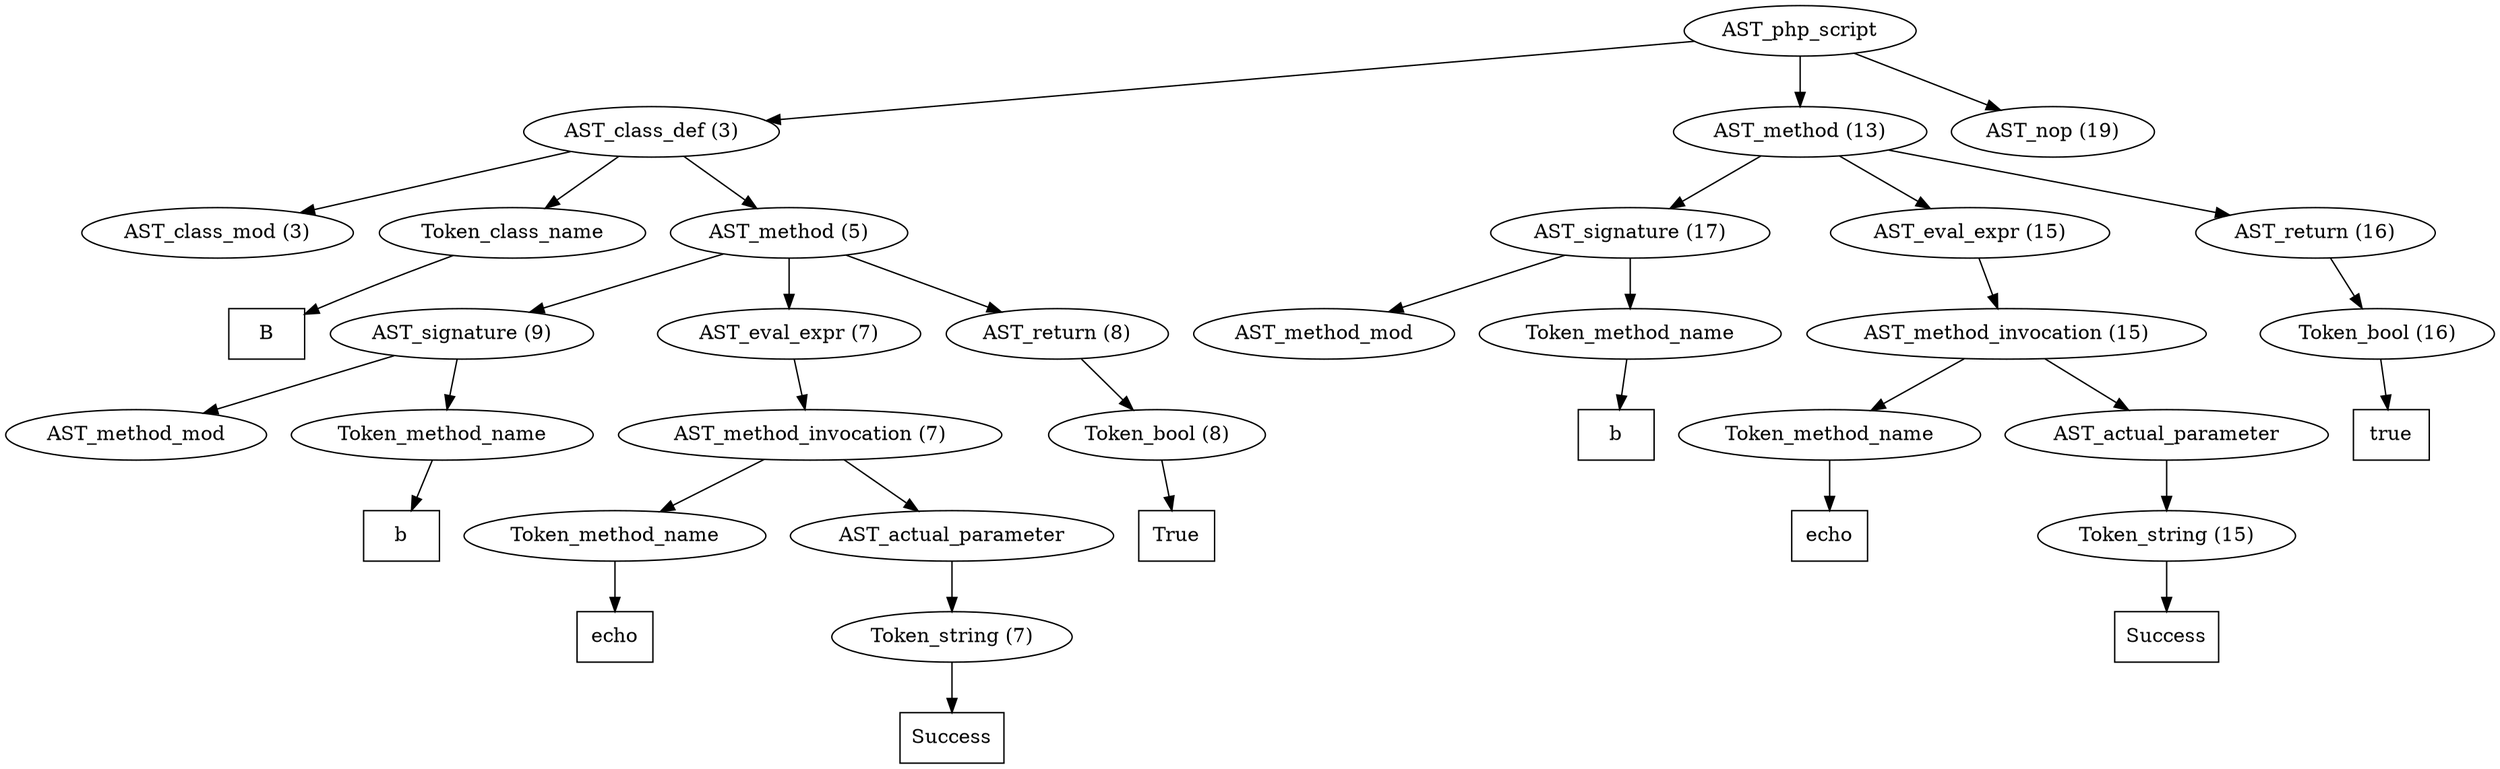 /*
 * AST in dot format generated by phc -- the PHP compiler
 */

digraph AST {
node_0 [label="AST_php_script"];
node_1 [label="AST_class_def (3)"];
node_2 [label="AST_class_mod (3)"];
node_3 [label="Token_class_name"];
node_4 [label="B", shape=box]
node_3 -> node_4;
node_5 [label="AST_method (5)"];
node_6 [label="AST_signature (9)"];
node_7 [label="AST_method_mod"];
node_8 [label="Token_method_name"];
node_9 [label="b", shape=box]
node_8 -> node_9;
node_6 -> node_8;
node_6 -> node_7;
node_10 [label="AST_eval_expr (7)"];
node_11 [label="AST_method_invocation (7)"];
node_12 [label="Token_method_name"];
node_13 [label="echo", shape=box]
node_12 -> node_13;
node_14 [label="AST_actual_parameter"];
node_15 [label="Token_string (7)"];
node_16 [label="Success", shape=box]
node_15 -> node_16;
node_14 -> node_15;
node_11 -> node_14;
node_11 -> node_12;
node_10 -> node_11;
node_17 [label="AST_return (8)"];
node_18 [label="Token_bool (8)"];
node_19 [label="True", shape=box]
node_18 -> node_19;
node_17 -> node_18;
node_5 -> node_17;
node_5 -> node_10;
node_5 -> node_6;
node_1 -> node_5;
node_1 -> node_3;
node_1 -> node_2;
node_20 [label="AST_method (13)"];
node_21 [label="AST_signature (17)"];
node_22 [label="AST_method_mod"];
node_23 [label="Token_method_name"];
node_24 [label="b", shape=box]
node_23 -> node_24;
node_21 -> node_23;
node_21 -> node_22;
node_25 [label="AST_eval_expr (15)"];
node_26 [label="AST_method_invocation (15)"];
node_27 [label="Token_method_name"];
node_28 [label="echo", shape=box]
node_27 -> node_28;
node_29 [label="AST_actual_parameter"];
node_30 [label="Token_string (15)"];
node_31 [label="Success", shape=box]
node_30 -> node_31;
node_29 -> node_30;
node_26 -> node_29;
node_26 -> node_27;
node_25 -> node_26;
node_32 [label="AST_return (16)"];
node_33 [label="Token_bool (16)"];
node_34 [label="true", shape=box]
node_33 -> node_34;
node_32 -> node_33;
node_20 -> node_32;
node_20 -> node_25;
node_20 -> node_21;
node_35 [label="AST_nop (19)"];
node_0 -> node_35;
node_0 -> node_20;
node_0 -> node_1;
}
